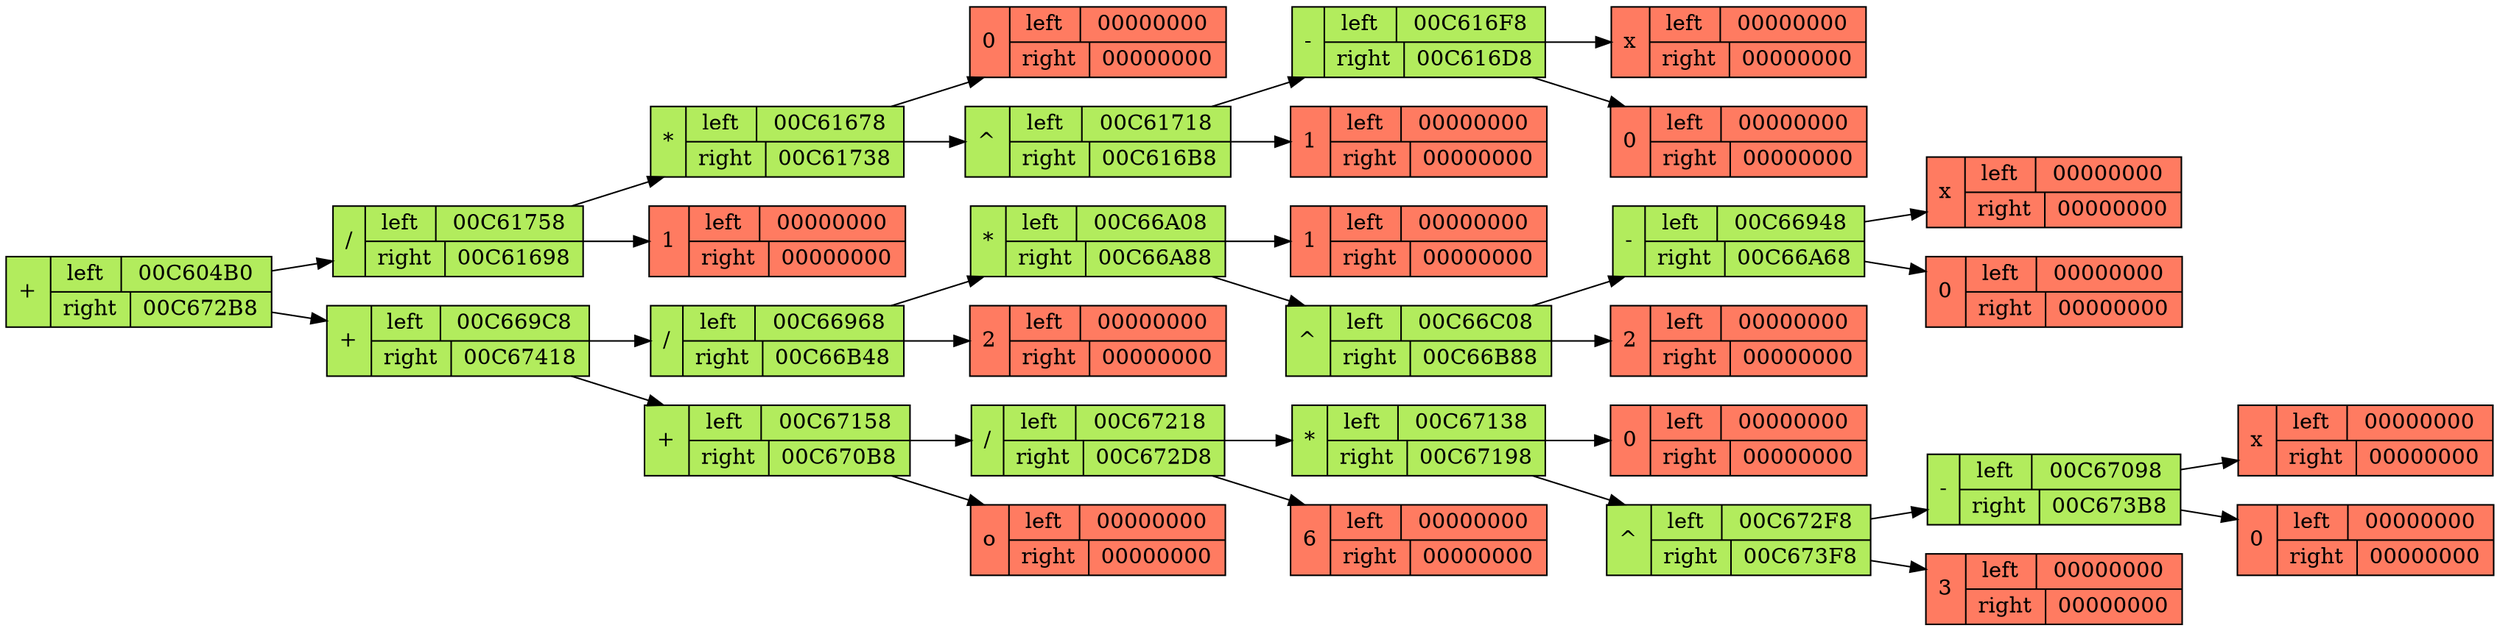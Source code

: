 digraph differentiator{
	rankdir=LR;
	bgcolor="#FFFFFF";	node[color="black", fontsize=14];
	fixedsize=true;
	Q00C671B8[style=filled, shape=record, fillcolor="#B2EC5D", width=2, label ="{+ | {{left | 00C604B0} | {right | 00C672B8}}}" ]
	Q00C604B0[style=filled, shape=record, fillcolor="#B2EC5D", width=2, label ="{/ | {{left | 00C61758} | {right | 00C61698}}}" ]
	Q00C61758[style=filled, shape=record, fillcolor="#B2EC5D", width=2, label ="{* | {{left | 00C61678} | {right | 00C61738}}}" ]
	Q00C61678[style=filled, shape=record, fillcolor="#FF7B61", width=2, label ="{0 | {{left | 00000000} | {right | 00000000}}}" ]

	Q00C61738[style=filled, shape=record, fillcolor="#B2EC5D", width=2, label ="{^ | {{left | 00C61718} | {right | 00C616B8}}}" ]
	Q00C61718[style=filled, shape=record, fillcolor="#B2EC5D", width=2, label ="{- | {{left | 00C616F8} | {right | 00C616D8}}}" ]
	Q00C616F8[style=filled, shape=record, fillcolor="#FF7B61", width=2, label ="{x | {{left | 00000000} | {right | 00000000}}}" ]

	Q00C616D8[style=filled, shape=record, fillcolor="#FF7B61", width=2, label ="{0 | {{left | 00000000} | {right | 00000000}}}" ]

	Q00C61718 -> Q00C616F8
	Q00C61718 -> Q00C616D8

	Q00C616B8[style=filled, shape=record, fillcolor="#FF7B61", width=2, label ="{1 | {{left | 00000000} | {right | 00000000}}}" ]

	Q00C61738 -> Q00C61718
	Q00C61738 -> Q00C616B8

	Q00C61758 -> Q00C61678
	Q00C61758 -> Q00C61738

	Q00C61698[style=filled, shape=record, fillcolor="#FF7B61", width=2, label ="{1 | {{left | 00000000} | {right | 00000000}}}" ]

	Q00C604B0 -> Q00C61758
	Q00C604B0 -> Q00C61698

	Q00C672B8[style=filled, shape=record, fillcolor="#B2EC5D", width=2, label ="{+ | {{left | 00C669C8} | {right | 00C67418}}}" ]
	Q00C669C8[style=filled, shape=record, fillcolor="#B2EC5D", width=2, label ="{/ | {{left | 00C66968} | {right | 00C66B48}}}" ]
	Q00C66968[style=filled, shape=record, fillcolor="#B2EC5D", width=2, label ="{* | {{left | 00C66A08} | {right | 00C66A88}}}" ]
	Q00C66A08[style=filled, shape=record, fillcolor="#FF7B61", width=2, label ="{1 | {{left | 00000000} | {right | 00000000}}}" ]

	Q00C66A88[style=filled, shape=record, fillcolor="#B2EC5D", width=2, label ="{^ | {{left | 00C66C08} | {right | 00C66B88}}}" ]
	Q00C66C08[style=filled, shape=record, fillcolor="#B2EC5D", width=2, label ="{- | {{left | 00C66948} | {right | 00C66A68}}}" ]
	Q00C66948[style=filled, shape=record, fillcolor="#FF7B61", width=2, label ="{x | {{left | 00000000} | {right | 00000000}}}" ]

	Q00C66A68[style=filled, shape=record, fillcolor="#FF7B61", width=2, label ="{0 | {{left | 00000000} | {right | 00000000}}}" ]

	Q00C66C08 -> Q00C66948
	Q00C66C08 -> Q00C66A68

	Q00C66B88[style=filled, shape=record, fillcolor="#FF7B61", width=2, label ="{2 | {{left | 00000000} | {right | 00000000}}}" ]

	Q00C66A88 -> Q00C66C08
	Q00C66A88 -> Q00C66B88

	Q00C66968 -> Q00C66A08
	Q00C66968 -> Q00C66A88

	Q00C66B48[style=filled, shape=record, fillcolor="#FF7B61", width=2, label ="{2 | {{left | 00000000} | {right | 00000000}}}" ]

	Q00C669C8 -> Q00C66968
	Q00C669C8 -> Q00C66B48

	Q00C67418[style=filled, shape=record, fillcolor="#B2EC5D", width=2, label ="{+ | {{left | 00C67158} | {right | 00C670B8}}}" ]
	Q00C67158[style=filled, shape=record, fillcolor="#B2EC5D", width=2, label ="{/ | {{left | 00C67218} | {right | 00C672D8}}}" ]
	Q00C67218[style=filled, shape=record, fillcolor="#B2EC5D", width=2, label ="{* | {{left | 00C67138} | {right | 00C67198}}}" ]
	Q00C67138[style=filled, shape=record, fillcolor="#FF7B61", width=2, label ="{0 | {{left | 00000000} | {right | 00000000}}}" ]

	Q00C67198[style=filled, shape=record, fillcolor="#B2EC5D", width=2, label ="{^ | {{left | 00C672F8} | {right | 00C673F8}}}" ]
	Q00C672F8[style=filled, shape=record, fillcolor="#B2EC5D", width=2, label ="{- | {{left | 00C67098} | {right | 00C673B8}}}" ]
	Q00C67098[style=filled, shape=record, fillcolor="#FF7B61", width=2, label ="{x | {{left | 00000000} | {right | 00000000}}}" ]

	Q00C673B8[style=filled, shape=record, fillcolor="#FF7B61", width=2, label ="{0 | {{left | 00000000} | {right | 00000000}}}" ]

	Q00C672F8 -> Q00C67098
	Q00C672F8 -> Q00C673B8

	Q00C673F8[style=filled, shape=record, fillcolor="#FF7B61", width=2, label ="{3 | {{left | 00000000} | {right | 00000000}}}" ]

	Q00C67198 -> Q00C672F8
	Q00C67198 -> Q00C673F8

	Q00C67218 -> Q00C67138
	Q00C67218 -> Q00C67198

	Q00C672D8[style=filled, shape=record, fillcolor="#FF7B61", width=2, label ="{6 | {{left | 00000000} | {right | 00000000}}}" ]

	Q00C67158 -> Q00C67218
	Q00C67158 -> Q00C672D8

	Q00C670B8[style=filled, shape=record, fillcolor="#FF7B61", width=2, label ="{o | {{left | 00000000} | {right | 00000000}}}" ]

	Q00C67418 -> Q00C67158
	Q00C67418 -> Q00C670B8

	Q00C672B8 -> Q00C669C8
	Q00C672B8 -> Q00C67418

	Q00C671B8 -> Q00C604B0
	Q00C671B8 -> Q00C672B8

}
